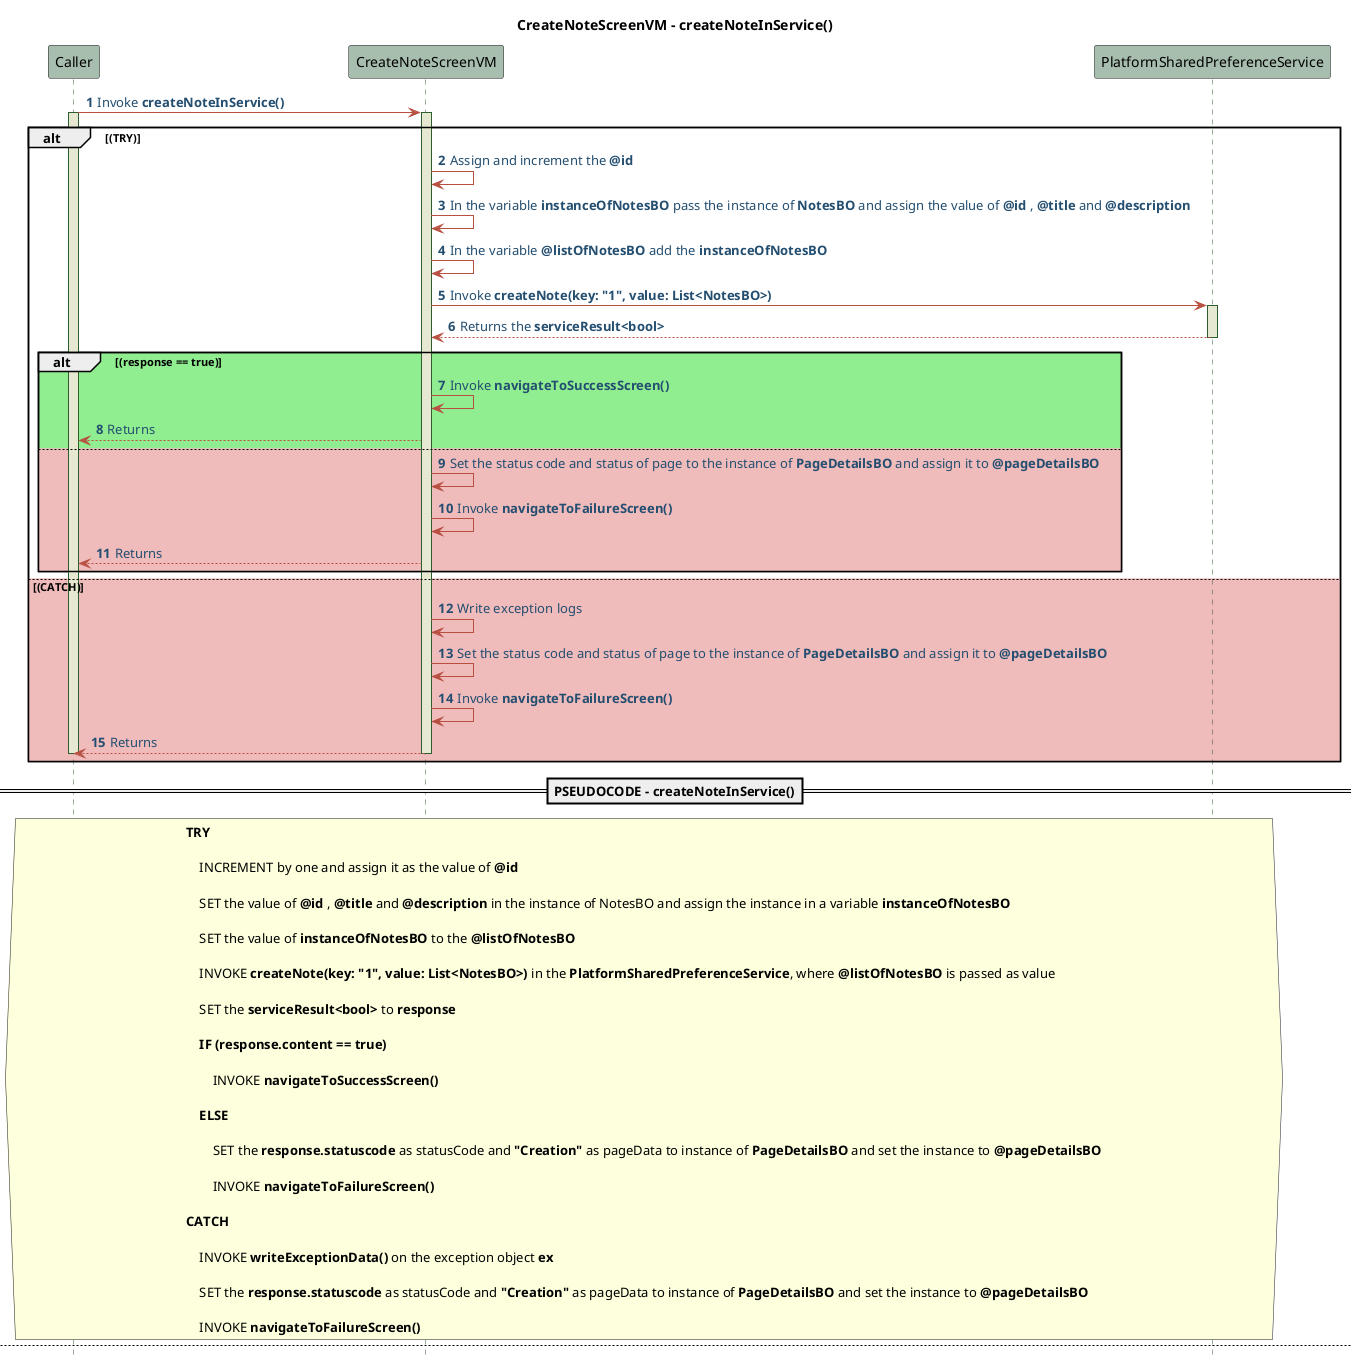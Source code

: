 @startuml CreateNoteScreenVM - Sequence - Pseudo
!define POSITIVERESPONSE 90EE90

!define NEGATIVEERESPONSE EFBBBB

!define NUETRALRESPONSE F2DC79

skinparam sequence{
    ParticipantBackgroundColor #A7BEAE

    LifeLineBackgroundColor #E7E8D1

    LifeLineBorderColor #2C5F2D

    ActorBackgroundColor #FC766AFF

    ActorBorderColor #FC766AFF

    ArrowColor #B85042

    ArrowFontColor #234E70

}


title CreateNoteScreenVM - createNoteInService()
autonumber 1
hide footbox
Caller -> CreateNoteScreenVM : Invoke **createNoteInService()**
activate Caller
activate CreateNoteScreenVM
alt  (TRY)
    CreateNoteScreenVM -> CreateNoteScreenVM : Assign and increment the **@id**
    CreateNoteScreenVM -> CreateNoteScreenVM : In the variable **instanceOfNotesBO** pass the instance of **NotesBO** and assign the value of **@id** , **@title** and **@description** 
    CreateNoteScreenVM -> CreateNoteScreenVM : In the variable **@listOfNotesBO** add the **instanceOfNotesBO**
    CreateNoteScreenVM -> PlatformSharedPreferenceService : Invoke **createNote(key: "1", value: List<NotesBO>)**
    activate PlatformSharedPreferenceService
    PlatformSharedPreferenceService --> CreateNoteScreenVM : Returns the **serviceResult<bool>**
    deactivate PlatformSharedPreferenceService 
    alt #POSITIVERESPONSE (response == true)
        CreateNoteScreenVM -> CreateNoteScreenVM : Invoke **navigateToSuccessScreen()**
        CreateNoteScreenVM --> Caller : Returns
    else #NEGATIVEERESPONSE
        CreateNoteScreenVM -> CreateNoteScreenVM : Set the status code and status of page to the instance of **PageDetailsBO** and assign it to **@pageDetailsBO** 
        CreateNoteScreenVM -> CreateNoteScreenVM :Invoke **navigateToFailureScreen()**
        CreateNoteScreenVM --> Caller : Returns 
    end
    deactivate PlatformSharedPreferenceService 

else #NEGATIVEERESPONSE (CATCH)
        CreateNoteScreenVM -> CreateNoteScreenVM : Write exception logs
        CreateNoteScreenVM -> CreateNoteScreenVM : Set the status code and status of page to the instance of **PageDetailsBO** and assign it to **@pageDetailsBO** 
        CreateNoteScreenVM -> CreateNoteScreenVM : Invoke **navigateToFailureScreen()** 
        CreateNoteScreenVM --> Caller : Returns 
    deactivate CreateNoteScreenVM
    deactivate Caller
end

==PSEUDOCODE - createNoteInService()==
hnote across 
    **TRY** 

        INCREMENT by one and assign it as the value of **@id**

        SET the value of **@id** , **@title** and **@description** in the instance of NotesBO and assign the instance in a variable **instanceOfNotesBO**

        SET the value of **instanceOfNotesBO** to the **@listOfNotesBO**

        INVOKE **createNote(key: "1", value: List<NotesBO>)** in the **PlatformSharedPreferenceService**, where **@listOfNotesBO** is passed as value 

        SET the **serviceResult<bool>** to **response** 

        **IF (response.content == true)**

            INVOKE **navigateToSuccessScreen()**
        
        **ELSE** 

            SET the **response.statuscode** as statusCode and **"Creation"** as pageData to instance of **PageDetailsBO** and set the instance to **@pageDetailsBO**

            INVOKE **navigateToFailureScreen()** 

    **CATCH** 

        INVOKE **writeExceptionData()** on the exception object **ex**

        SET the **response.statuscode** as statusCode and **"Creation"** as pageData to instance of **PageDetailsBO** and set the instance to **@pageDetailsBO**

        INVOKE **navigateToFailureScreen()** 
end hnote

newpage CreateNoteScreenVM - navigateToSuccessScreen() 
autonumber 1
hide footbox 
Caller -> CreateNoteScreenVM : Invoke **navigateToSuccessScreen()** 
activate Caller 
activate CreateNoteScreenVM 
alt #POSITIVERESPONSE (TRY)
CreateNoteScreenVM -> CreateNoteScreenVM : Navigate to **NoteCreatedSuccessScreen**
CreateNoteScreenVM --> Caller : Returns 
else #NEGATIVEERESPONSE (CATCH)
CreateNoteScreenVM -> CreateNoteScreenVM : Write exception logs 
CreateNoteScreenVM --> Caller : Returns
deactivate CreateNoteScreenVM 
deactivate Caller
end


==PSEUDOCODE - navigateToSuccessScreen()== 
hnote across 
    **TRY**

        ADD the event **navigatorPush** to the **navigationStream** object along with **parameter (pageconfig: NoteCreatedSuccessScreen.pageconfig, data: @pageDetailsBO)**
    
    **CATCH** 

        INVOKE **writeExceptionData()** on the exception object **ex**
end hnote 

newpage CreateNoteScreenVM - navigateToHomeScreen()
autonumber 1
hide footbox 
Caller -> CreateNoteScreenVM : Invoke **navigateToHomeScreen()**
activate Caller 
activate CreateNoteScreenVM 
alt #POSITIVERESPONSE (TRY)
CreateNoteScreenVM -> CreateNoteScreenVM : Navigate to **HomeScreen**
CreateNoteScreenVM --> Caller : Returns 
else #NEGATIVEERESPONSE (CATCH)
CreateNoteScreenVM -> CreateNoteScreenVM : Write exception logs 
CreateNoteScreenVM --> Caller : Returns
deactivate CreateNoteScreenVM 
deactivate Caller 
end

==PSEUDOCODE - navigateToHomeScreen()== 
hnote across 
    **TRY**
        
        ADD the event **navigatorPop** to the **navigationStream** object 
    
    **CATCH** 

        INVOKE **writeExceptionData()** on the exception object **ex**
end hnote 

newpage CreateNoteScreenVM - navigateToFailureScreen() 
autonumber 1
hide footbox 
Caller -> CreateNoteScreenVM : Invoke **navigateToFailureScreen()** 
activate Caller 
activate CreateNoteScreenVM 
alt #POSITIVERESPONSE (TRY)
CreateNoteScreenVM -> CreateNoteScreenVM : Navigate to **ProcessFailedScreen**
CreateNoteScreenVM --> Caller : Returns 
else #NEGATIVEERESPONSE (CATCH)
CreateNoteScreenVM -> CreateNoteScreenVM : Write exception logs 
CreateNoteScreenVM --> Caller : Returns
deactivate CreateNoteScreenVM 
deactivate Caller 
end 

==PSEUDOCODE - navigateToFailureScreen() == 
hnote across 
    **TRY**
        
        ADD the event **navigatorPush** to the **navigationStream** object along with the **parameter (pageconfig: ProcessFailedScreen., data: @pageDetailsBO)**     
    
    **CATCH** 

        INVOKE **writeExceptionData()** on the exception object **ex**
end hnote 

newpage CreateNoteScreenVM - onChangeTitle()
autonumber 1
hide footbox
Caller -> CreateNoteScreenVM : Invoke **onChangeTitle(title : String)**
activate Caller
activate CreateNoteScreenVM
alt #POSITIVERESPONSE (TRY)
CreateNoteScreenVM -> CreateNoteScreenVM : Add the **title** to the **titleFieldController** stream
CreateNoteScreenVM -> CreateNoteScreenVM : Set the value got from **title** to **@title**
CreateNoteScreenVM --> Caller : Returns
else #NEGATIVEERESPONSE (CATCH)
CreateNoteScreenVM -> CreateNoteScreenVM : Write exception logs 
CreateNoteScreenVM --> Caller : Returns
deactivate CreateNoteScreenVM 
deactivate Caller
end

==PSEUDOCODE - onChangeTitle()==
hnote across
    **TRY**

        ADD the **title** from the parameter to the event of the stream **titleFieldController**

        SET the value of the parameter **title** to **@title**
    
    **CATCH** 

        INVOKE **writeExceptionData()** on the exception object **ex**
end hnote

newpage CreateNoteScreenVM - onChangeDescription()
autonumber 1
hide footbox
Caller -> CreateNoteScreenVM : Invoke **onChangeDescription(description : String)**
activate Caller
activate CreateNoteScreenVM
alt #POSITIVERESPONSE (TRY)
CreateNoteScreenVM -> CreateNoteScreenVM : Add the **description** to the **descriptionFieldController** stream
CreateNoteScreenVM -> CreateNoteScreenVM : Set the value got from description to **@description**
CreateNoteScreenVM --> Caller : Returns
else #NEGATIVEERESPONSE (CATCH)
CreateNoteScreenVM -> CreateNoteScreenVM : Write exception logs 
CreateNoteScreenVM --> Caller : Returns
deactivate CreateNoteScreenVM 
deactivate Caller
end 

==PSEUDOCODE - onChangeDescription()==
hnote across
    **TRY**

        ADD the **description** to the event of the stream **descriptionFieldController**

        SET the value of the parameter **description** to **@description**
    
    **CATCH** 

        INVOKE **writeExceptionData()** on the exception object **ex**
end hnote